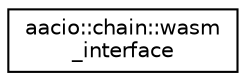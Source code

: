 digraph "Graphical Class Hierarchy"
{
  edge [fontname="Helvetica",fontsize="10",labelfontname="Helvetica",labelfontsize="10"];
  node [fontname="Helvetica",fontsize="10",shape=record];
  rankdir="LR";
  Node0 [label="aacio::chain::wasm\l_interface",height=0.2,width=0.4,color="black", fillcolor="white", style="filled",URL="$classaacio_1_1chain_1_1wasm__interface.html"];
}
